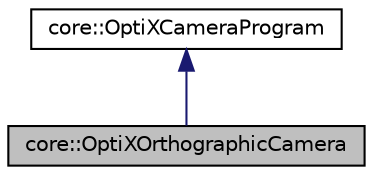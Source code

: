 digraph "core::OptiXOrthographicCamera"
{
 // LATEX_PDF_SIZE
  edge [fontname="Helvetica",fontsize="10",labelfontname="Helvetica",labelfontsize="10"];
  node [fontname="Helvetica",fontsize="10",shape=record];
  Node1 [label="core::OptiXOrthographicCamera",height=0.2,width=0.4,color="black", fillcolor="grey75", style="filled", fontcolor="black",tooltip=" "];
  Node2 -> Node1 [dir="back",color="midnightblue",fontsize="10",style="solid",fontname="Helvetica"];
  Node2 [label="core::OptiXCameraProgram",height=0.2,width=0.4,color="black", fillcolor="white", style="filled",URL="$d3/de3/classcore_1_1OptiXCameraProgram.html",tooltip="The OptiXCameraProgram class is an abstract class that provides the required programs for launching r..."];
}
